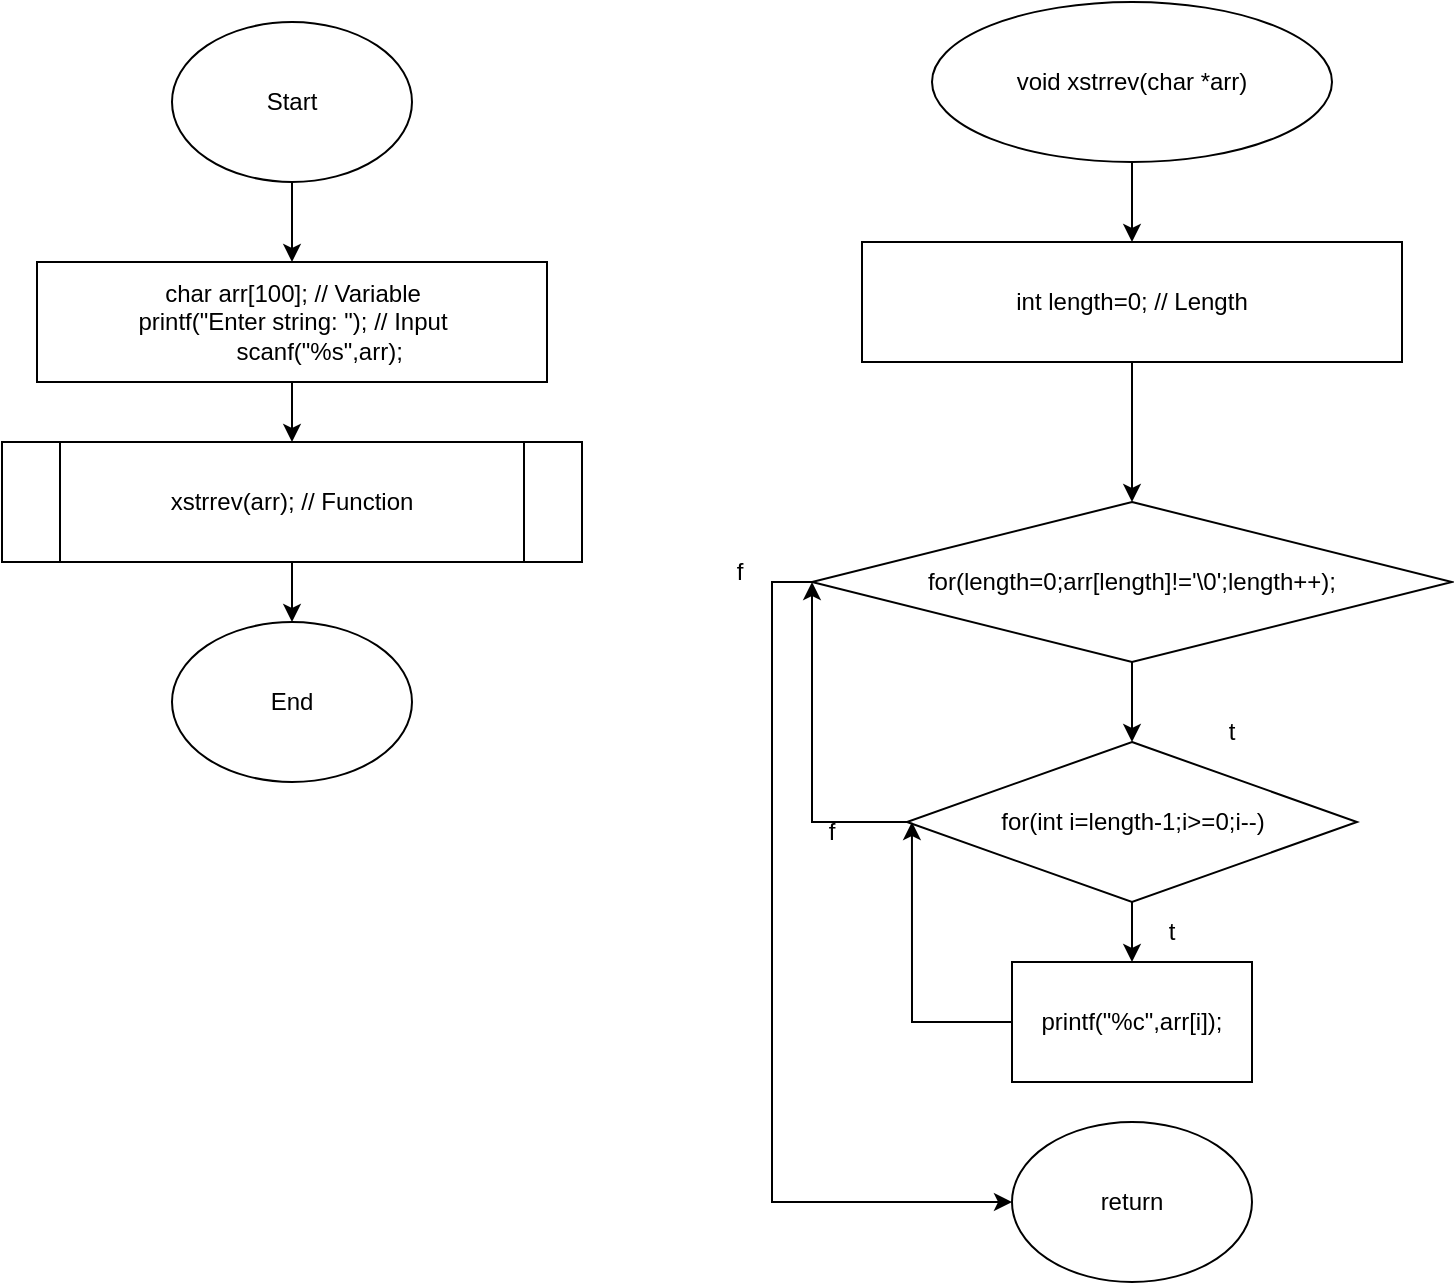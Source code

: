 <mxfile version="17.4.6" type="device"><diagram id="C5RBs43oDa-KdzZeNtuy" name="Page-1"><mxGraphModel dx="1476" dy="755" grid="1" gridSize="10" guides="1" tooltips="1" connect="1" arrows="1" fold="1" page="1" pageScale="1" pageWidth="827" pageHeight="1169" math="0" shadow="0"><root><mxCell id="WIyWlLk6GJQsqaUBKTNV-0"/><mxCell id="WIyWlLk6GJQsqaUBKTNV-1" parent="WIyWlLk6GJQsqaUBKTNV-0"/><mxCell id="iqqrWnHfYmtQggySm80c-1" style="edgeStyle=orthogonalEdgeStyle;rounded=0;orthogonalLoop=1;jettySize=auto;html=1;entryX=0.5;entryY=0;entryDx=0;entryDy=0;" edge="1" parent="WIyWlLk6GJQsqaUBKTNV-1" source="iqqrWnHfYmtQggySm80c-2" target="iqqrWnHfYmtQggySm80c-4"><mxGeometry relative="1" as="geometry"/></mxCell><mxCell id="iqqrWnHfYmtQggySm80c-2" value="Start" style="ellipse;whiteSpace=wrap;html=1;" vertex="1" parent="WIyWlLk6GJQsqaUBKTNV-1"><mxGeometry x="160" y="70" width="120" height="80" as="geometry"/></mxCell><mxCell id="iqqrWnHfYmtQggySm80c-3" style="edgeStyle=orthogonalEdgeStyle;rounded=0;orthogonalLoop=1;jettySize=auto;html=1;entryX=0.5;entryY=0;entryDx=0;entryDy=0;" edge="1" parent="WIyWlLk6GJQsqaUBKTNV-1" source="iqqrWnHfYmtQggySm80c-4" target="iqqrWnHfYmtQggySm80c-6"><mxGeometry relative="1" as="geometry"/></mxCell><mxCell id="iqqrWnHfYmtQggySm80c-4" value="char arr[100]; // Variable&lt;br&gt;&lt;div&gt;printf(&quot;Enter string: &quot;); // Input&lt;/div&gt;&lt;div&gt;&amp;nbsp; &amp;nbsp; &amp;nbsp; &amp;nbsp; scanf(&quot;%s&quot;,arr);&lt;/div&gt;" style="rounded=0;whiteSpace=wrap;html=1;" vertex="1" parent="WIyWlLk6GJQsqaUBKTNV-1"><mxGeometry x="92.5" y="190" width="255" height="60" as="geometry"/></mxCell><mxCell id="iqqrWnHfYmtQggySm80c-32" style="edgeStyle=orthogonalEdgeStyle;rounded=0;orthogonalLoop=1;jettySize=auto;html=1;entryX=0.5;entryY=0;entryDx=0;entryDy=0;" edge="1" parent="WIyWlLk6GJQsqaUBKTNV-1" source="iqqrWnHfYmtQggySm80c-6" target="iqqrWnHfYmtQggySm80c-9"><mxGeometry relative="1" as="geometry"/></mxCell><mxCell id="iqqrWnHfYmtQggySm80c-6" value="xstrrev(arr); // Function" style="shape=process;whiteSpace=wrap;html=1;backgroundOutline=1;" vertex="1" parent="WIyWlLk6GJQsqaUBKTNV-1"><mxGeometry x="75" y="280" width="290" height="60" as="geometry"/></mxCell><mxCell id="iqqrWnHfYmtQggySm80c-9" value="End" style="ellipse;whiteSpace=wrap;html=1;" vertex="1" parent="WIyWlLk6GJQsqaUBKTNV-1"><mxGeometry x="160" y="370" width="120" height="80" as="geometry"/></mxCell><mxCell id="iqqrWnHfYmtQggySm80c-10" style="edgeStyle=orthogonalEdgeStyle;rounded=0;orthogonalLoop=1;jettySize=auto;html=1;entryX=0.5;entryY=0;entryDx=0;entryDy=0;" edge="1" parent="WIyWlLk6GJQsqaUBKTNV-1" source="iqqrWnHfYmtQggySm80c-11" target="iqqrWnHfYmtQggySm80c-13"><mxGeometry relative="1" as="geometry"/></mxCell><mxCell id="iqqrWnHfYmtQggySm80c-11" value="void xstrrev(char *arr)" style="ellipse;whiteSpace=wrap;html=1;" vertex="1" parent="WIyWlLk6GJQsqaUBKTNV-1"><mxGeometry x="540" y="60" width="200" height="80" as="geometry"/></mxCell><mxCell id="iqqrWnHfYmtQggySm80c-12" style="edgeStyle=orthogonalEdgeStyle;rounded=0;orthogonalLoop=1;jettySize=auto;html=1;entryX=0.5;entryY=0;entryDx=0;entryDy=0;" edge="1" parent="WIyWlLk6GJQsqaUBKTNV-1" source="iqqrWnHfYmtQggySm80c-13" target="iqqrWnHfYmtQggySm80c-16"><mxGeometry relative="1" as="geometry"/></mxCell><mxCell id="iqqrWnHfYmtQggySm80c-13" value="&lt;div&gt;int length=0; // Length&lt;br&gt;&lt;/div&gt;" style="rounded=0;whiteSpace=wrap;html=1;" vertex="1" parent="WIyWlLk6GJQsqaUBKTNV-1"><mxGeometry x="505" y="180" width="270" height="60" as="geometry"/></mxCell><mxCell id="iqqrWnHfYmtQggySm80c-15" style="edgeStyle=orthogonalEdgeStyle;rounded=0;orthogonalLoop=1;jettySize=auto;html=1;exitX=0;exitY=0.5;exitDx=0;exitDy=0;entryX=0;entryY=0.5;entryDx=0;entryDy=0;" edge="1" parent="WIyWlLk6GJQsqaUBKTNV-1" source="iqqrWnHfYmtQggySm80c-16" target="iqqrWnHfYmtQggySm80c-24"><mxGeometry relative="1" as="geometry"><Array as="points"><mxPoint x="460" y="350"/><mxPoint x="460" y="660"/></Array></mxGeometry></mxCell><mxCell id="iqqrWnHfYmtQggySm80c-29" style="edgeStyle=orthogonalEdgeStyle;rounded=0;orthogonalLoop=1;jettySize=auto;html=1;entryX=0.5;entryY=0;entryDx=0;entryDy=0;" edge="1" parent="WIyWlLk6GJQsqaUBKTNV-1" source="iqqrWnHfYmtQggySm80c-16" target="iqqrWnHfYmtQggySm80c-21"><mxGeometry relative="1" as="geometry"/></mxCell><mxCell id="iqqrWnHfYmtQggySm80c-16" value="for(length=0;arr[length]!='\0';length++);" style="rhombus;whiteSpace=wrap;html=1;" vertex="1" parent="WIyWlLk6GJQsqaUBKTNV-1"><mxGeometry x="480" y="310" width="320" height="80" as="geometry"/></mxCell><mxCell id="iqqrWnHfYmtQggySm80c-19" style="edgeStyle=orthogonalEdgeStyle;rounded=0;orthogonalLoop=1;jettySize=auto;html=1;entryX=0.5;entryY=0;entryDx=0;entryDy=0;" edge="1" parent="WIyWlLk6GJQsqaUBKTNV-1" source="iqqrWnHfYmtQggySm80c-21" target="iqqrWnHfYmtQggySm80c-23"><mxGeometry relative="1" as="geometry"/></mxCell><mxCell id="iqqrWnHfYmtQggySm80c-30" style="edgeStyle=orthogonalEdgeStyle;rounded=0;orthogonalLoop=1;jettySize=auto;html=1;entryX=0;entryY=0.5;entryDx=0;entryDy=0;" edge="1" parent="WIyWlLk6GJQsqaUBKTNV-1" source="iqqrWnHfYmtQggySm80c-21" target="iqqrWnHfYmtQggySm80c-16"><mxGeometry relative="1" as="geometry"><mxPoint x="480" y="410" as="targetPoint"/><Array as="points"><mxPoint x="480" y="470"/></Array></mxGeometry></mxCell><mxCell id="iqqrWnHfYmtQggySm80c-21" value="for(int i=length-1;i&amp;gt;=0;i--)" style="rhombus;whiteSpace=wrap;html=1;" vertex="1" parent="WIyWlLk6GJQsqaUBKTNV-1"><mxGeometry x="527.5" y="430" width="225" height="80" as="geometry"/></mxCell><mxCell id="iqqrWnHfYmtQggySm80c-22" style="edgeStyle=orthogonalEdgeStyle;rounded=0;orthogonalLoop=1;jettySize=auto;html=1;exitX=0;exitY=0.5;exitDx=0;exitDy=0;entryX=0.011;entryY=0.5;entryDx=0;entryDy=0;entryPerimeter=0;" edge="1" parent="WIyWlLk6GJQsqaUBKTNV-1" source="iqqrWnHfYmtQggySm80c-23" target="iqqrWnHfYmtQggySm80c-21"><mxGeometry relative="1" as="geometry"/></mxCell><mxCell id="iqqrWnHfYmtQggySm80c-23" value="printf(&quot;%c&quot;,arr[i]);" style="rounded=0;whiteSpace=wrap;html=1;" vertex="1" parent="WIyWlLk6GJQsqaUBKTNV-1"><mxGeometry x="580" y="540" width="120" height="60" as="geometry"/></mxCell><mxCell id="iqqrWnHfYmtQggySm80c-24" value="return" style="ellipse;whiteSpace=wrap;html=1;" vertex="1" parent="WIyWlLk6GJQsqaUBKTNV-1"><mxGeometry x="580" y="620" width="120" height="80" as="geometry"/></mxCell><mxCell id="iqqrWnHfYmtQggySm80c-25" value="t" style="text;html=1;strokeColor=none;fillColor=none;align=center;verticalAlign=middle;whiteSpace=wrap;rounded=0;" vertex="1" parent="WIyWlLk6GJQsqaUBKTNV-1"><mxGeometry x="630" y="510" width="60" height="30" as="geometry"/></mxCell><mxCell id="iqqrWnHfYmtQggySm80c-26" value="t" style="text;html=1;strokeColor=none;fillColor=none;align=center;verticalAlign=middle;whiteSpace=wrap;rounded=0;" vertex="1" parent="WIyWlLk6GJQsqaUBKTNV-1"><mxGeometry x="660" y="410" width="60" height="30" as="geometry"/></mxCell><mxCell id="iqqrWnHfYmtQggySm80c-27" value="f" style="text;html=1;strokeColor=none;fillColor=none;align=center;verticalAlign=middle;whiteSpace=wrap;rounded=0;" vertex="1" parent="WIyWlLk6GJQsqaUBKTNV-1"><mxGeometry x="414" y="330" width="60" height="30" as="geometry"/></mxCell><mxCell id="iqqrWnHfYmtQggySm80c-31" value="f" style="text;html=1;strokeColor=none;fillColor=none;align=center;verticalAlign=middle;whiteSpace=wrap;rounded=0;" vertex="1" parent="WIyWlLk6GJQsqaUBKTNV-1"><mxGeometry x="460" y="460" width="60" height="30" as="geometry"/></mxCell></root></mxGraphModel></diagram></mxfile>